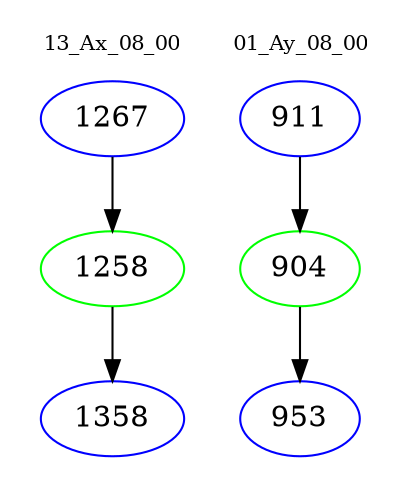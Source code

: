 digraph{
subgraph cluster_0 {
color = white
label = "13_Ax_08_00";
fontsize=10;
T0_1267 [label="1267", color="blue"]
T0_1267 -> T0_1258 [color="black"]
T0_1258 [label="1258", color="green"]
T0_1258 -> T0_1358 [color="black"]
T0_1358 [label="1358", color="blue"]
}
subgraph cluster_1 {
color = white
label = "01_Ay_08_00";
fontsize=10;
T1_911 [label="911", color="blue"]
T1_911 -> T1_904 [color="black"]
T1_904 [label="904", color="green"]
T1_904 -> T1_953 [color="black"]
T1_953 [label="953", color="blue"]
}
}
